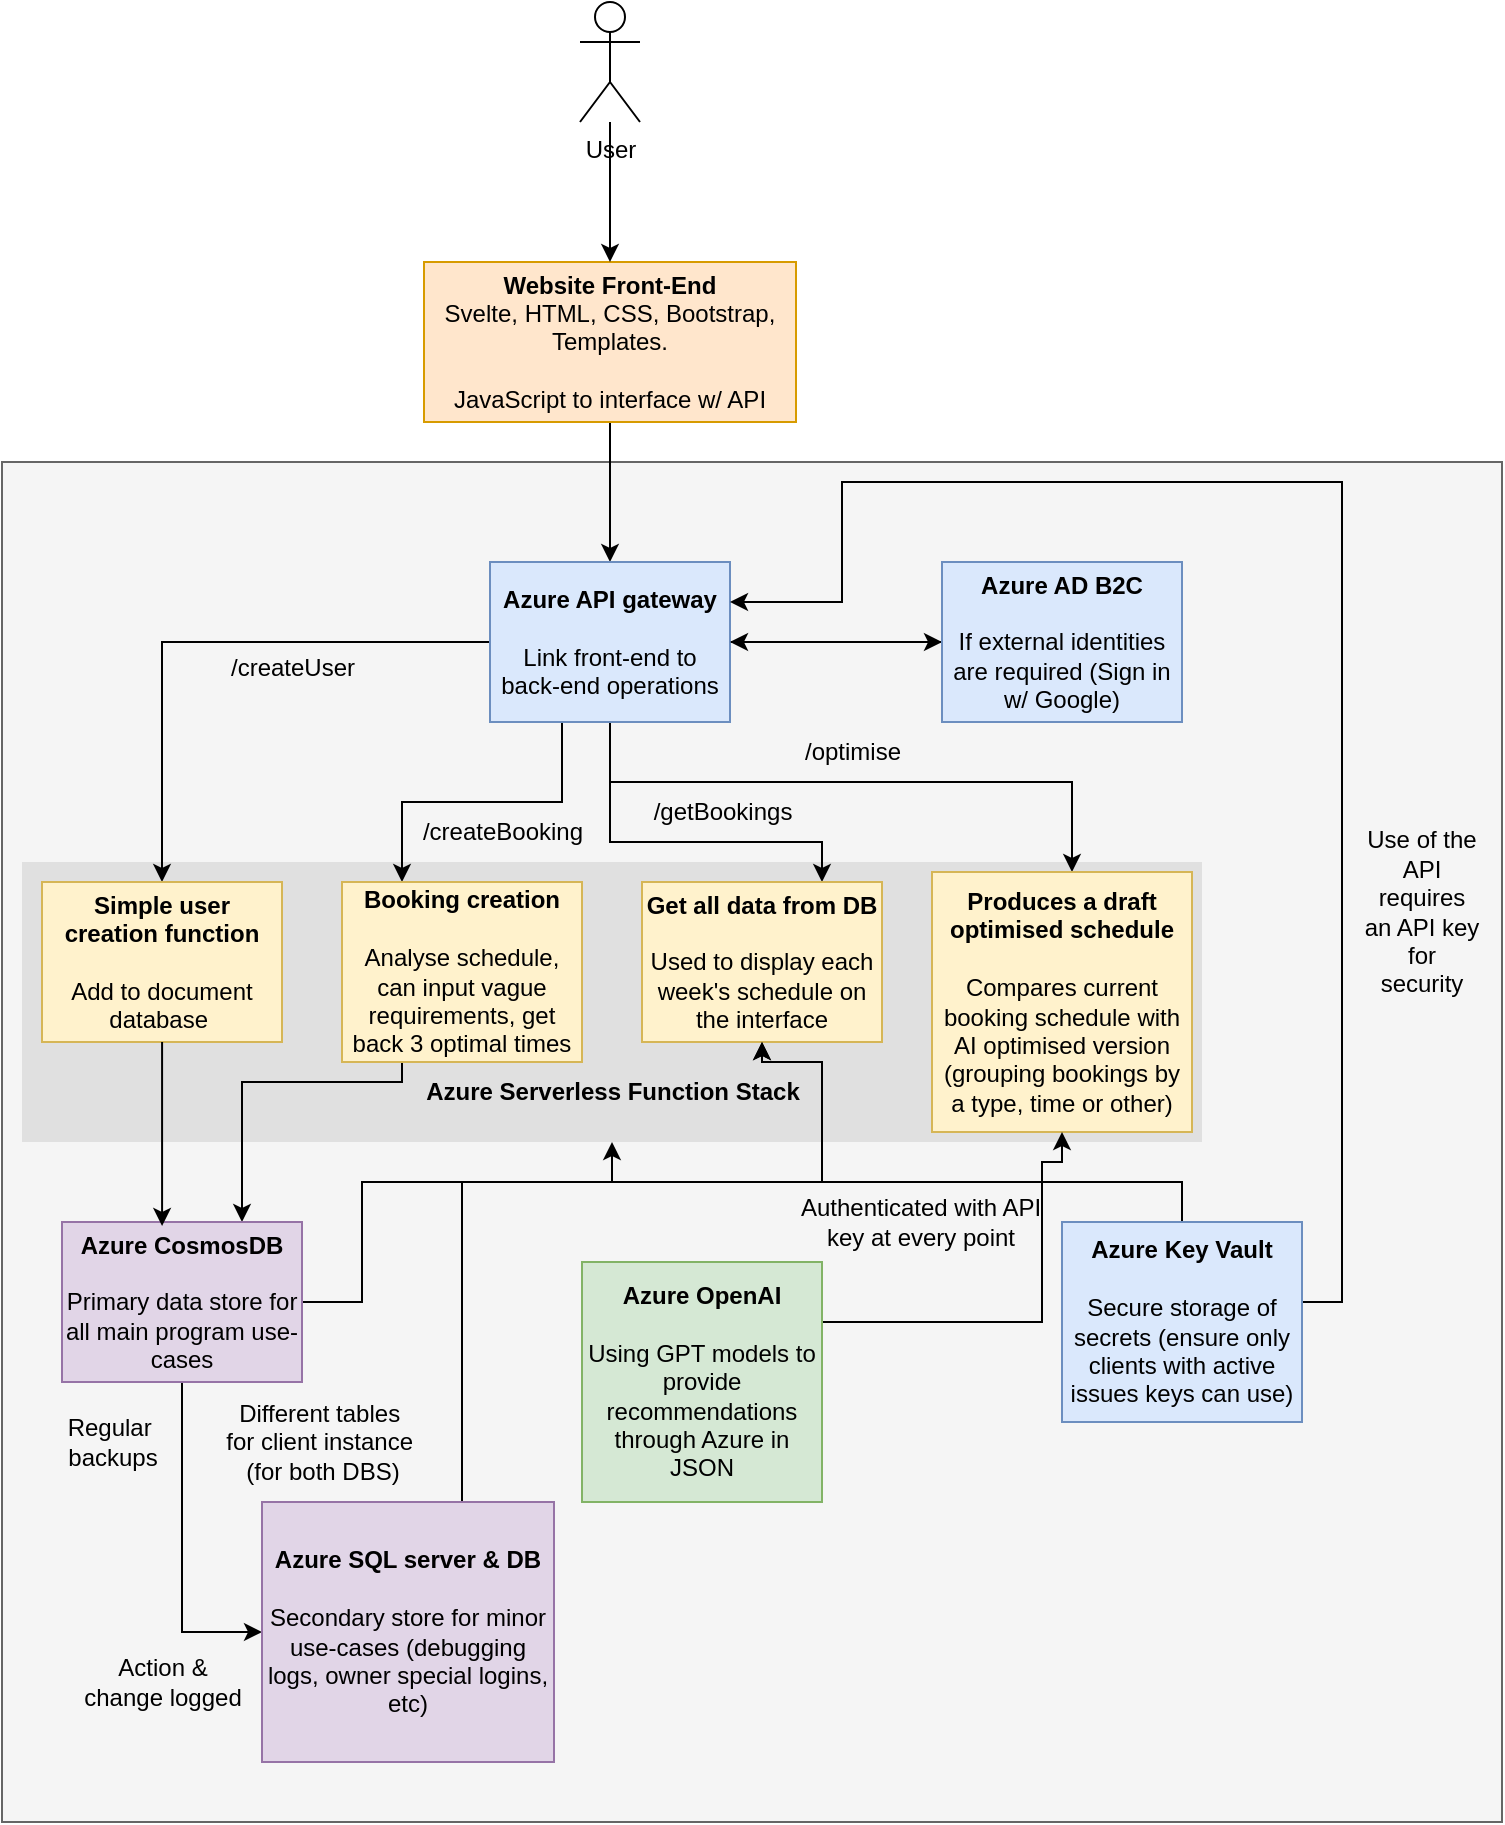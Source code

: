 <mxfile version="25.0.3">
  <diagram name="Page-1" id="5x9vWL6dTgqOsL3r4RSL">
    <mxGraphModel dx="1026" dy="692" grid="1" gridSize="10" guides="1" tooltips="1" connect="1" arrows="1" fold="1" page="1" pageScale="1" pageWidth="827" pageHeight="1169" math="0" shadow="0">
      <root>
        <mxCell id="0" />
        <mxCell id="1" parent="0" />
        <mxCell id="EvFaAlKfoVW_2L7JskMp-29" value="" style="rounded=0;whiteSpace=wrap;html=1;fillColor=#f5f5f5;strokeColor=#666666;fontColor=#333333;" vertex="1" parent="1">
          <mxGeometry x="110" y="240" width="750" height="680" as="geometry" />
        </mxCell>
        <mxCell id="EvFaAlKfoVW_2L7JskMp-4" style="edgeStyle=orthogonalEdgeStyle;rounded=0;orthogonalLoop=1;jettySize=auto;html=1;entryX=0.5;entryY=0;entryDx=0;entryDy=0;" edge="1" parent="1" source="EvFaAlKfoVW_2L7JskMp-1" target="EvFaAlKfoVW_2L7JskMp-2">
          <mxGeometry relative="1" as="geometry" />
        </mxCell>
        <mxCell id="EvFaAlKfoVW_2L7JskMp-1" value="&lt;b&gt;Website Front-End&lt;/b&gt;&lt;div&gt;Svelte, HTML, CSS, Bootstrap, Templates.&lt;/div&gt;&lt;div&gt;&lt;br&gt;&lt;/div&gt;&lt;div&gt;JavaScript to interface w/ API&lt;/div&gt;" style="rounded=0;whiteSpace=wrap;html=1;fillColor=#ffe6cc;strokeColor=#d79b00;" vertex="1" parent="1">
          <mxGeometry x="321" y="140" width="186" height="80" as="geometry" />
        </mxCell>
        <mxCell id="EvFaAlKfoVW_2L7JskMp-23" style="edgeStyle=orthogonalEdgeStyle;rounded=0;orthogonalLoop=1;jettySize=auto;html=1;" edge="1" parent="1" source="EvFaAlKfoVW_2L7JskMp-2" target="EvFaAlKfoVW_2L7JskMp-3">
          <mxGeometry relative="1" as="geometry" />
        </mxCell>
        <mxCell id="EvFaAlKfoVW_2L7JskMp-30" value="" style="rounded=0;whiteSpace=wrap;html=1;fillColor=#E0E0E0;strokeColor=none;" vertex="1" parent="1">
          <mxGeometry x="120" y="440" width="590" height="140" as="geometry" />
        </mxCell>
        <mxCell id="EvFaAlKfoVW_2L7JskMp-24" style="edgeStyle=orthogonalEdgeStyle;rounded=0;orthogonalLoop=1;jettySize=auto;html=1;entryX=0.5;entryY=0;entryDx=0;entryDy=0;" edge="1" parent="1" source="EvFaAlKfoVW_2L7JskMp-2" target="EvFaAlKfoVW_2L7JskMp-7">
          <mxGeometry relative="1" as="geometry">
            <Array as="points">
              <mxPoint x="190" y="330" />
            </Array>
          </mxGeometry>
        </mxCell>
        <mxCell id="EvFaAlKfoVW_2L7JskMp-25" style="edgeStyle=orthogonalEdgeStyle;rounded=0;orthogonalLoop=1;jettySize=auto;html=1;entryX=0.25;entryY=0;entryDx=0;entryDy=0;" edge="1" parent="1" source="EvFaAlKfoVW_2L7JskMp-2" target="EvFaAlKfoVW_2L7JskMp-8">
          <mxGeometry relative="1" as="geometry">
            <Array as="points">
              <mxPoint x="390" y="410" />
              <mxPoint x="310" y="410" />
            </Array>
          </mxGeometry>
        </mxCell>
        <mxCell id="EvFaAlKfoVW_2L7JskMp-26" style="edgeStyle=orthogonalEdgeStyle;rounded=0;orthogonalLoop=1;jettySize=auto;html=1;entryX=0.75;entryY=0;entryDx=0;entryDy=0;" edge="1" parent="1" source="EvFaAlKfoVW_2L7JskMp-2" target="EvFaAlKfoVW_2L7JskMp-9">
          <mxGeometry relative="1" as="geometry">
            <Array as="points">
              <mxPoint x="414" y="430" />
              <mxPoint x="520" y="430" />
            </Array>
          </mxGeometry>
        </mxCell>
        <mxCell id="EvFaAlKfoVW_2L7JskMp-51" style="edgeStyle=orthogonalEdgeStyle;rounded=0;orthogonalLoop=1;jettySize=auto;html=1;" edge="1" parent="1" source="EvFaAlKfoVW_2L7JskMp-2" target="EvFaAlKfoVW_2L7JskMp-10">
          <mxGeometry relative="1" as="geometry">
            <Array as="points">
              <mxPoint x="414" y="400" />
              <mxPoint x="645" y="400" />
            </Array>
          </mxGeometry>
        </mxCell>
        <mxCell id="EvFaAlKfoVW_2L7JskMp-2" value="&lt;b&gt;Azure API gateway&lt;/b&gt;&lt;div&gt;&lt;br&gt;&lt;/div&gt;&lt;div&gt;Link front-end to back-end operations&lt;/div&gt;" style="rounded=0;whiteSpace=wrap;html=1;fillColor=#dae8fc;strokeColor=#6c8ebf;" vertex="1" parent="1">
          <mxGeometry x="354" y="290" width="120" height="80" as="geometry" />
        </mxCell>
        <mxCell id="EvFaAlKfoVW_2L7JskMp-22" style="edgeStyle=orthogonalEdgeStyle;rounded=0;orthogonalLoop=1;jettySize=auto;html=1;entryX=1;entryY=0.5;entryDx=0;entryDy=0;" edge="1" parent="1" source="EvFaAlKfoVW_2L7JskMp-3" target="EvFaAlKfoVW_2L7JskMp-2">
          <mxGeometry relative="1" as="geometry" />
        </mxCell>
        <mxCell id="EvFaAlKfoVW_2L7JskMp-3" value="&lt;b&gt;Azure AD B2C&lt;/b&gt;&lt;div&gt;&lt;br&gt;&lt;/div&gt;&lt;div&gt;If external identities are required (Sign in w/ Google)&lt;/div&gt;" style="rounded=0;whiteSpace=wrap;html=1;fillColor=#dae8fc;strokeColor=#6c8ebf;" vertex="1" parent="1">
          <mxGeometry x="580" y="290" width="120" height="80" as="geometry" />
        </mxCell>
        <mxCell id="EvFaAlKfoVW_2L7JskMp-7" value="&lt;b&gt;Simple user creation function&lt;/b&gt;&lt;div&gt;&lt;br&gt;&lt;/div&gt;&lt;div&gt;Add to document database&amp;nbsp;&lt;/div&gt;" style="rounded=0;whiteSpace=wrap;html=1;fillColor=#fff2cc;strokeColor=#d6b656;" vertex="1" parent="1">
          <mxGeometry x="130" y="450" width="120" height="80" as="geometry" />
        </mxCell>
        <mxCell id="EvFaAlKfoVW_2L7JskMp-41" style="edgeStyle=orthogonalEdgeStyle;rounded=0;orthogonalLoop=1;jettySize=auto;html=1;entryX=0.75;entryY=0;entryDx=0;entryDy=0;" edge="1" parent="1" source="EvFaAlKfoVW_2L7JskMp-8" target="EvFaAlKfoVW_2L7JskMp-11">
          <mxGeometry relative="1" as="geometry">
            <Array as="points">
              <mxPoint x="310" y="550" />
              <mxPoint x="230" y="550" />
            </Array>
          </mxGeometry>
        </mxCell>
        <mxCell id="EvFaAlKfoVW_2L7JskMp-8" value="&lt;b&gt;Booking creation&lt;/b&gt;&lt;div&gt;&lt;br&gt;&lt;/div&gt;&lt;div&gt;Analyse schedule, can input vague requirements, get back 3 optimal times&lt;/div&gt;" style="rounded=0;whiteSpace=wrap;html=1;fillColor=#fff2cc;strokeColor=#d6b656;" vertex="1" parent="1">
          <mxGeometry x="280" y="450" width="120" height="90" as="geometry" />
        </mxCell>
        <mxCell id="EvFaAlKfoVW_2L7JskMp-9" value="&lt;b&gt;Get all data from DB&lt;/b&gt;&lt;div&gt;&lt;br&gt;&lt;/div&gt;&lt;div&gt;Used to display each week&#39;s schedule on the interface&lt;/div&gt;" style="rounded=0;whiteSpace=wrap;html=1;fillColor=#fff2cc;strokeColor=#d6b656;" vertex="1" parent="1">
          <mxGeometry x="430" y="450" width="120" height="80" as="geometry" />
        </mxCell>
        <mxCell id="EvFaAlKfoVW_2L7JskMp-10" value="&lt;b&gt;Produces a draft optimised schedule&lt;/b&gt;&lt;div&gt;&lt;br&gt;&lt;/div&gt;&lt;div&gt;Compares current booking schedule with AI optimised version (grouping bookings by a type, time or other)&lt;/div&gt;" style="rounded=0;whiteSpace=wrap;html=1;fillColor=#fff2cc;strokeColor=#d6b656;" vertex="1" parent="1">
          <mxGeometry x="575" y="445" width="130" height="130" as="geometry" />
        </mxCell>
        <mxCell id="EvFaAlKfoVW_2L7JskMp-43" style="edgeStyle=orthogonalEdgeStyle;rounded=0;orthogonalLoop=1;jettySize=auto;html=1;entryX=0;entryY=0.5;entryDx=0;entryDy=0;" edge="1" parent="1" source="EvFaAlKfoVW_2L7JskMp-11" target="EvFaAlKfoVW_2L7JskMp-36">
          <mxGeometry relative="1" as="geometry" />
        </mxCell>
        <mxCell id="EvFaAlKfoVW_2L7JskMp-52" style="edgeStyle=orthogonalEdgeStyle;rounded=0;orthogonalLoop=1;jettySize=auto;html=1;entryX=0.5;entryY=1;entryDx=0;entryDy=0;" edge="1" parent="1" source="EvFaAlKfoVW_2L7JskMp-11" target="EvFaAlKfoVW_2L7JskMp-9">
          <mxGeometry relative="1" as="geometry">
            <Array as="points">
              <mxPoint x="290" y="660" />
              <mxPoint x="290" y="600" />
              <mxPoint x="520" y="600" />
              <mxPoint x="520" y="540" />
              <mxPoint x="490" y="540" />
            </Array>
          </mxGeometry>
        </mxCell>
        <mxCell id="EvFaAlKfoVW_2L7JskMp-11" value="&lt;b&gt;Azure CosmosDB&lt;/b&gt;&lt;div&gt;&lt;br&gt;&lt;/div&gt;&lt;div&gt;Primary data store for all main program use-cases&lt;/div&gt;" style="rounded=0;whiteSpace=wrap;html=1;fillColor=#e1d5e7;strokeColor=#9673a6;" vertex="1" parent="1">
          <mxGeometry x="140" y="620" width="120" height="80" as="geometry" />
        </mxCell>
        <mxCell id="EvFaAlKfoVW_2L7JskMp-54" style="edgeStyle=orthogonalEdgeStyle;rounded=0;orthogonalLoop=1;jettySize=auto;html=1;entryX=0.5;entryY=1;entryDx=0;entryDy=0;" edge="1" parent="1" source="EvFaAlKfoVW_2L7JskMp-12" target="EvFaAlKfoVW_2L7JskMp-10">
          <mxGeometry relative="1" as="geometry">
            <Array as="points">
              <mxPoint x="630" y="670" />
              <mxPoint x="630" y="590" />
              <mxPoint x="640" y="590" />
            </Array>
          </mxGeometry>
        </mxCell>
        <mxCell id="EvFaAlKfoVW_2L7JskMp-12" value="&lt;b&gt;Azure OpenAI&lt;/b&gt;&lt;div&gt;&lt;br&gt;&lt;/div&gt;&lt;div&gt;Using GPT models to provide recommendations through Azure in JSON&lt;/div&gt;" style="rounded=0;whiteSpace=wrap;html=1;fillColor=#d5e8d4;strokeColor=#82b366;" vertex="1" parent="1">
          <mxGeometry x="400" y="640" width="120" height="120" as="geometry" />
        </mxCell>
        <mxCell id="EvFaAlKfoVW_2L7JskMp-20" style="edgeStyle=orthogonalEdgeStyle;rounded=0;orthogonalLoop=1;jettySize=auto;html=1;entryX=1;entryY=0.25;entryDx=0;entryDy=0;" edge="1" parent="1" source="EvFaAlKfoVW_2L7JskMp-13" target="EvFaAlKfoVW_2L7JskMp-2">
          <mxGeometry relative="1" as="geometry">
            <Array as="points">
              <mxPoint x="780" y="660" />
              <mxPoint x="780" y="250" />
              <mxPoint x="530" y="250" />
              <mxPoint x="530" y="310" />
            </Array>
          </mxGeometry>
        </mxCell>
        <mxCell id="EvFaAlKfoVW_2L7JskMp-34" style="edgeStyle=orthogonalEdgeStyle;rounded=0;orthogonalLoop=1;jettySize=auto;html=1;entryX=0.5;entryY=1;entryDx=0;entryDy=0;" edge="1" parent="1" source="EvFaAlKfoVW_2L7JskMp-13" target="EvFaAlKfoVW_2L7JskMp-30">
          <mxGeometry relative="1" as="geometry" />
        </mxCell>
        <mxCell id="EvFaAlKfoVW_2L7JskMp-13" value="&lt;b&gt;Azure Key Vault&lt;/b&gt;&lt;div&gt;&lt;br&gt;&lt;/div&gt;&lt;div&gt;Secure storage of secrets (ensure only clients with active issues keys can use)&lt;/div&gt;" style="rounded=0;whiteSpace=wrap;html=1;fillColor=#dae8fc;strokeColor=#6c8ebf;" vertex="1" parent="1">
          <mxGeometry x="640" y="620" width="120" height="100" as="geometry" />
        </mxCell>
        <mxCell id="EvFaAlKfoVW_2L7JskMp-16" style="edgeStyle=orthogonalEdgeStyle;rounded=0;orthogonalLoop=1;jettySize=auto;html=1;entryX=0.5;entryY=0;entryDx=0;entryDy=0;" edge="1" parent="1" source="EvFaAlKfoVW_2L7JskMp-14" target="EvFaAlKfoVW_2L7JskMp-1">
          <mxGeometry relative="1" as="geometry" />
        </mxCell>
        <mxCell id="EvFaAlKfoVW_2L7JskMp-14" value="User" style="shape=umlActor;verticalLabelPosition=bottom;verticalAlign=top;html=1;outlineConnect=0;" vertex="1" parent="1">
          <mxGeometry x="399" y="10" width="30" height="60" as="geometry" />
        </mxCell>
        <mxCell id="EvFaAlKfoVW_2L7JskMp-18" value="Use of the API requires an API key for security" style="text;html=1;align=center;verticalAlign=middle;whiteSpace=wrap;rounded=0;" vertex="1" parent="1">
          <mxGeometry x="790" y="410" width="60" height="110" as="geometry" />
        </mxCell>
        <mxCell id="EvFaAlKfoVW_2L7JskMp-31" value="&lt;b&gt;Azure Serverless Function Stack&lt;/b&gt;" style="text;html=1;align=center;verticalAlign=middle;resizable=0;points=[];autosize=1;strokeColor=none;fillColor=none;" vertex="1" parent="1">
          <mxGeometry x="310" y="540" width="210" height="30" as="geometry" />
        </mxCell>
        <mxCell id="EvFaAlKfoVW_2L7JskMp-35" value="Authenticated with API key at every point" style="text;html=1;align=center;verticalAlign=middle;whiteSpace=wrap;rounded=0;" vertex="1" parent="1">
          <mxGeometry x="507" y="600" width="125" height="40" as="geometry" />
        </mxCell>
        <mxCell id="EvFaAlKfoVW_2L7JskMp-53" style="edgeStyle=orthogonalEdgeStyle;rounded=0;orthogonalLoop=1;jettySize=auto;html=1;entryX=0.5;entryY=1;entryDx=0;entryDy=0;" edge="1" parent="1" source="EvFaAlKfoVW_2L7JskMp-36" target="EvFaAlKfoVW_2L7JskMp-9">
          <mxGeometry relative="1" as="geometry">
            <Array as="points">
              <mxPoint x="340" y="600" />
              <mxPoint x="520" y="600" />
              <mxPoint x="520" y="540" />
              <mxPoint x="490" y="540" />
            </Array>
          </mxGeometry>
        </mxCell>
        <mxCell id="EvFaAlKfoVW_2L7JskMp-36" value="&lt;b&gt;Azure SQL server &amp;amp; DB&lt;/b&gt;&lt;div&gt;&lt;br&gt;&lt;/div&gt;&lt;div&gt;Secondary store for minor use-cases (debugging logs, owner special logins, etc)&lt;/div&gt;" style="rounded=0;whiteSpace=wrap;html=1;fillColor=#e1d5e7;strokeColor=#9673a6;" vertex="1" parent="1">
          <mxGeometry x="240" y="760" width="146" height="130" as="geometry" />
        </mxCell>
        <mxCell id="EvFaAlKfoVW_2L7JskMp-38" value="/createUser" style="text;html=1;align=center;verticalAlign=middle;resizable=0;points=[];autosize=1;strokeColor=none;fillColor=none;" vertex="1" parent="1">
          <mxGeometry x="210" y="328" width="90" height="30" as="geometry" />
        </mxCell>
        <mxCell id="EvFaAlKfoVW_2L7JskMp-39" value="/createBooking" style="text;html=1;align=center;verticalAlign=middle;resizable=0;points=[];autosize=1;strokeColor=none;fillColor=none;" vertex="1" parent="1">
          <mxGeometry x="310" y="410" width="100" height="30" as="geometry" />
        </mxCell>
        <mxCell id="EvFaAlKfoVW_2L7JskMp-40" style="edgeStyle=orthogonalEdgeStyle;rounded=0;orthogonalLoop=1;jettySize=auto;html=1;entryX=0.417;entryY=0.025;entryDx=0;entryDy=0;entryPerimeter=0;" edge="1" parent="1" source="EvFaAlKfoVW_2L7JskMp-7" target="EvFaAlKfoVW_2L7JskMp-11">
          <mxGeometry relative="1" as="geometry" />
        </mxCell>
        <mxCell id="EvFaAlKfoVW_2L7JskMp-42" value="/getBookings" style="text;html=1;align=center;verticalAlign=middle;resizable=0;points=[];autosize=1;strokeColor=none;fillColor=none;" vertex="1" parent="1">
          <mxGeometry x="425" y="400" width="90" height="30" as="geometry" />
        </mxCell>
        <mxCell id="EvFaAlKfoVW_2L7JskMp-44" value="Action &amp;amp;&lt;div&gt;change logged&lt;/div&gt;" style="text;html=1;align=center;verticalAlign=middle;resizable=0;points=[];autosize=1;strokeColor=none;fillColor=none;" vertex="1" parent="1">
          <mxGeometry x="140" y="830" width="100" height="40" as="geometry" />
        </mxCell>
        <mxCell id="EvFaAlKfoVW_2L7JskMp-45" value="Regular&amp;nbsp;&lt;div&gt;backups&lt;/div&gt;" style="text;html=1;align=center;verticalAlign=middle;resizable=0;points=[];autosize=1;strokeColor=none;fillColor=none;" vertex="1" parent="1">
          <mxGeometry x="130" y="710" width="70" height="40" as="geometry" />
        </mxCell>
        <mxCell id="EvFaAlKfoVW_2L7JskMp-46" value="Different tables&amp;nbsp;&lt;div&gt;for client instance&amp;nbsp;&lt;/div&gt;&lt;div&gt;(for both DBS)&lt;/div&gt;" style="text;html=1;align=center;verticalAlign=middle;resizable=0;points=[];autosize=1;strokeColor=none;fillColor=none;" vertex="1" parent="1">
          <mxGeometry x="210" y="700" width="120" height="60" as="geometry" />
        </mxCell>
        <mxCell id="EvFaAlKfoVW_2L7JskMp-49" value="/optimise" style="text;html=1;align=center;verticalAlign=middle;resizable=0;points=[];autosize=1;strokeColor=none;fillColor=none;" vertex="1" parent="1">
          <mxGeometry x="500" y="370" width="70" height="30" as="geometry" />
        </mxCell>
      </root>
    </mxGraphModel>
  </diagram>
</mxfile>
